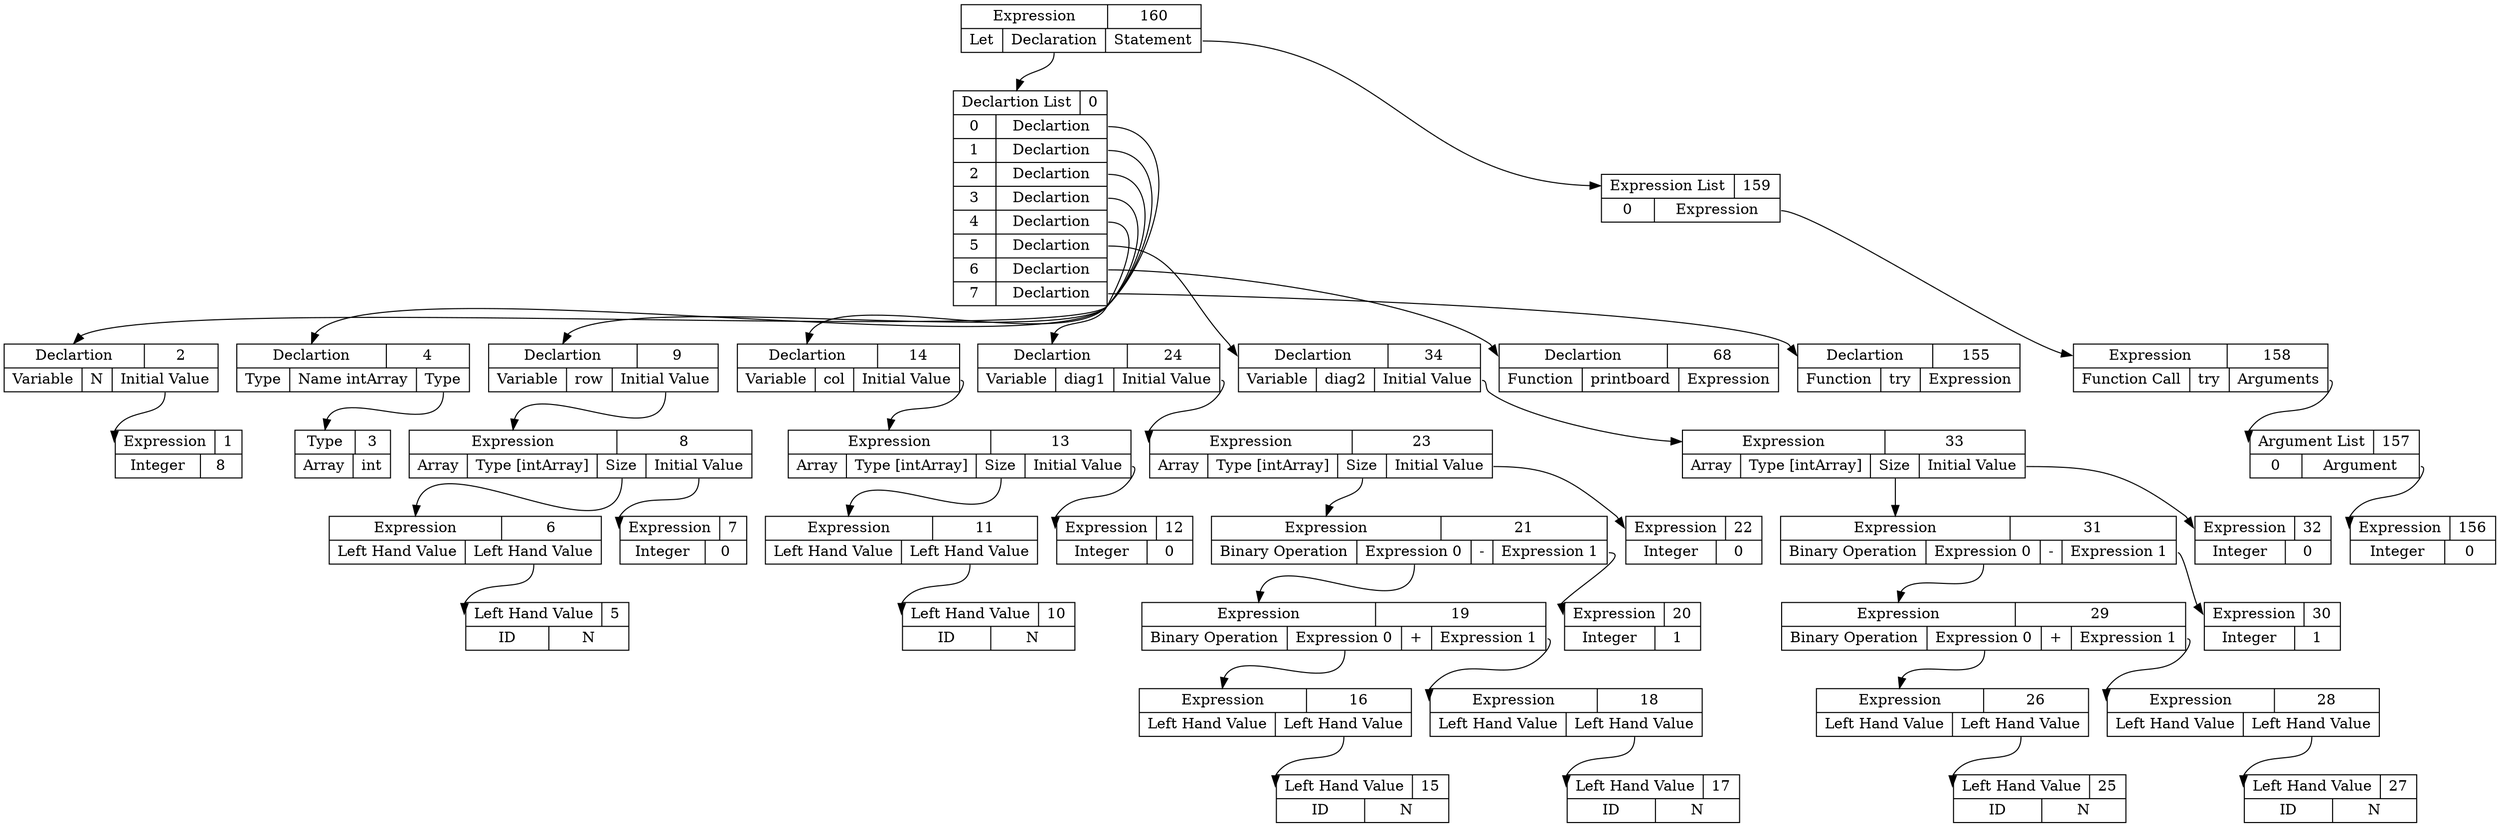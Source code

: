 digraph ast {
160 [shape=record, label="{ { <ptr> Expression | 160 } |{ Let | <dec> Declaration | <stmt> Statement } } "];
2 [shape=record, label="{ { <ptr> Declartion | 2 } | {Variable | N | <initval> Initial Value } }"];
1 [shape=record, label="{ { <ptr> Expression | 1 } |{ Integer | 8 } }"];
2:initval -> 1:ptr;
0:pos0 -> 2:ptr;
4 [shape=record, label="{ { <ptr> Declartion | 4 } | {Type | Name intArray | <ty> Type } }"];
3 [shape=record, label="{ { <ptr> Type | 3 } | { Array | int } } "];
4:ty -> 3:ptr;
0:pos1 -> 4:ptr;
9 [shape=record, label="{ { <ptr> Declartion | 9 } | {Variable | row | <initval> Initial Value } }"];
8 [shape=record, label="{ { <ptr> Expression | 8 } |{ Array | Type [intArray] | <sz> Size | <ival> Initial Value} } "];
6 [shape=record, label="{ { <ptr> Expression | 6 } |{ Left Hand Value | <lval> Left Hand Value} }"];
5 [shape=record, label="{ { <ptr> Left Hand Value | 5 } | { ID | N } } "];
6:lval -> 5:ptr
8:sz -> 6:ptr
7 [shape=record, label="{ { <ptr> Expression | 7 } |{ Integer | 0 } }"];
8:ival -> 7:ptr
9:initval -> 8:ptr;
0:pos2 -> 9:ptr;
14 [shape=record, label="{ { <ptr> Declartion | 14 } | {Variable | col | <initval> Initial Value } }"];
13 [shape=record, label="{ { <ptr> Expression | 13 } |{ Array | Type [intArray] | <sz> Size | <ival> Initial Value} } "];
11 [shape=record, label="{ { <ptr> Expression | 11 } |{ Left Hand Value | <lval> Left Hand Value} }"];
10 [shape=record, label="{ { <ptr> Left Hand Value | 10 } | { ID | N } } "];
11:lval -> 10:ptr
13:sz -> 11:ptr
12 [shape=record, label="{ { <ptr> Expression | 12 } |{ Integer | 0 } }"];
13:ival -> 12:ptr
14:initval -> 13:ptr;
0:pos3 -> 14:ptr;
24 [shape=record, label="{ { <ptr> Declartion | 24 } | {Variable | diag1 | <initval> Initial Value } }"];
23 [shape=record, label="{ { <ptr> Expression | 23 } |{ Array | Type [intArray] | <sz> Size | <ival> Initial Value} } "];
21 [shape=record, label="{ { <ptr> Expression | 21 } |{ Binary Operation | <exp0> Expression 0 | - | <exp1> Expression 1} }"];
19 [shape=record, label="{ { <ptr> Expression | 19 } |{ Binary Operation | <exp0> Expression 0 | + | <exp1> Expression 1} }"];
16 [shape=record, label="{ { <ptr> Expression | 16 } |{ Left Hand Value | <lval> Left Hand Value} }"];
15 [shape=record, label="{ { <ptr> Left Hand Value | 15 } | { ID | N } } "];
16:lval -> 15:ptr
19:exp0 -> 16:ptr
18 [shape=record, label="{ { <ptr> Expression | 18 } |{ Left Hand Value | <lval> Left Hand Value} }"];
17 [shape=record, label="{ { <ptr> Left Hand Value | 17 } | { ID | N } } "];
18:lval -> 17:ptr
19:exp1 -> 18:ptr
21:exp0 -> 19:ptr
20 [shape=record, label="{ { <ptr> Expression | 20 } |{ Integer | 1 } }"];
21:exp1 -> 20:ptr
23:sz -> 21:ptr
22 [shape=record, label="{ { <ptr> Expression | 22 } |{ Integer | 0 } }"];
23:ival -> 22:ptr
24:initval -> 23:ptr;
0:pos4 -> 24:ptr;
34 [shape=record, label="{ { <ptr> Declartion | 34 } | {Variable | diag2 | <initval> Initial Value } }"];
33 [shape=record, label="{ { <ptr> Expression | 33 } |{ Array | Type [intArray] | <sz> Size | <ival> Initial Value} } "];
31 [shape=record, label="{ { <ptr> Expression | 31 } |{ Binary Operation | <exp0> Expression 0 | - | <exp1> Expression 1} }"];
29 [shape=record, label="{ { <ptr> Expression | 29 } |{ Binary Operation | <exp0> Expression 0 | + | <exp1> Expression 1} }"];
26 [shape=record, label="{ { <ptr> Expression | 26 } |{ Left Hand Value | <lval> Left Hand Value} }"];
25 [shape=record, label="{ { <ptr> Left Hand Value | 25 } | { ID | N } } "];
26:lval -> 25:ptr
29:exp0 -> 26:ptr
28 [shape=record, label="{ { <ptr> Expression | 28 } |{ Left Hand Value | <lval> Left Hand Value} }"];
27 [shape=record, label="{ { <ptr> Left Hand Value | 27 } | { ID | N } } "];
28:lval -> 27:ptr
29:exp1 -> 28:ptr
31:exp0 -> 29:ptr
30 [shape=record, label="{ { <ptr> Expression | 30 } |{ Integer | 1 } }"];
31:exp1 -> 30:ptr
33:sz -> 31:ptr
32 [shape=record, label="{ { <ptr> Expression | 32 } |{ Integer | 0 } }"];
33:ival -> 32:ptr
34:initval -> 33:ptr;
0:pos5 -> 34:ptr;
68 [shape=record, label="{ { <ptr> Declartion | 68 } | {Function | printboard | <exp> Expression } }"];
0:pos6 -> 68:ptr;
155 [shape=record, label="{ { <ptr> Declartion | 155 } | {Function | try | <exp> Expression } }"];
0:pos7 -> 155:ptr;
0 [shape=record, label="{ { <ptr> Declartion List | 0 } | { 0 | <pos0> Declartion }| { 1 | <pos1> Declartion }| { 2 | <pos2> Declartion }| { 3 | <pos3> Declartion }| { 4 | <pos4> Declartion }| { 5 | <pos5> Declartion }| { 6 | <pos6> Declartion }| { 7 | <pos7> Declartion } }"];
160:dec -> 0:ptr
158 [shape=record, label="{ { <ptr> Expression | 158 } |{ Function Call | try | <argpos> Arguments} }"];
156 [shape=record, label="{ { <ptr> Expression | 156 } |{ Integer | 0 } }"];
157:pos0 -> 156:ptr;
157 [shape=record, label="{ { <ptr> Argument List | 157 } | { 0 | <pos0> Argument } }"];
158:argpos -> 157:ptr
159:pos0 -> 158:ptr;
159 [shape=record, label="{ { <ptr> Expression List | 159 } | { 0 | <pos0> Expression } }"];
160:stmt -> 159:ptr
}

